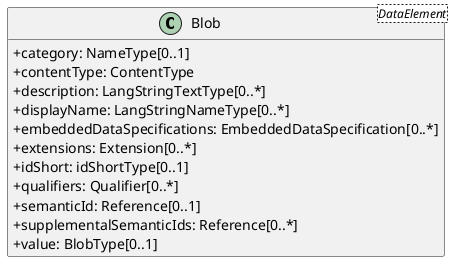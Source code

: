 @startuml
skinparam classAttributeIconSize 0
hide methods

class Blob<DataElement> {
  +category: NameType[0..1] 
  +contentType: ContentType 
  +description: LangStringTextType[0..*] 
  +displayName: LangStringNameType[0..*] 
  +embeddedDataSpecifications: EmbeddedDataSpecification[0..*] 
  +extensions: Extension[0..*] 
  +idShort: idShortType[0..1] 
  +qualifiers: Qualifier[0..*] 
  +semanticId: Reference[0..1] 
  +supplementalSemanticIds: Reference[0..*] 
  +value: BlobType[0..1] 
}
@enduml